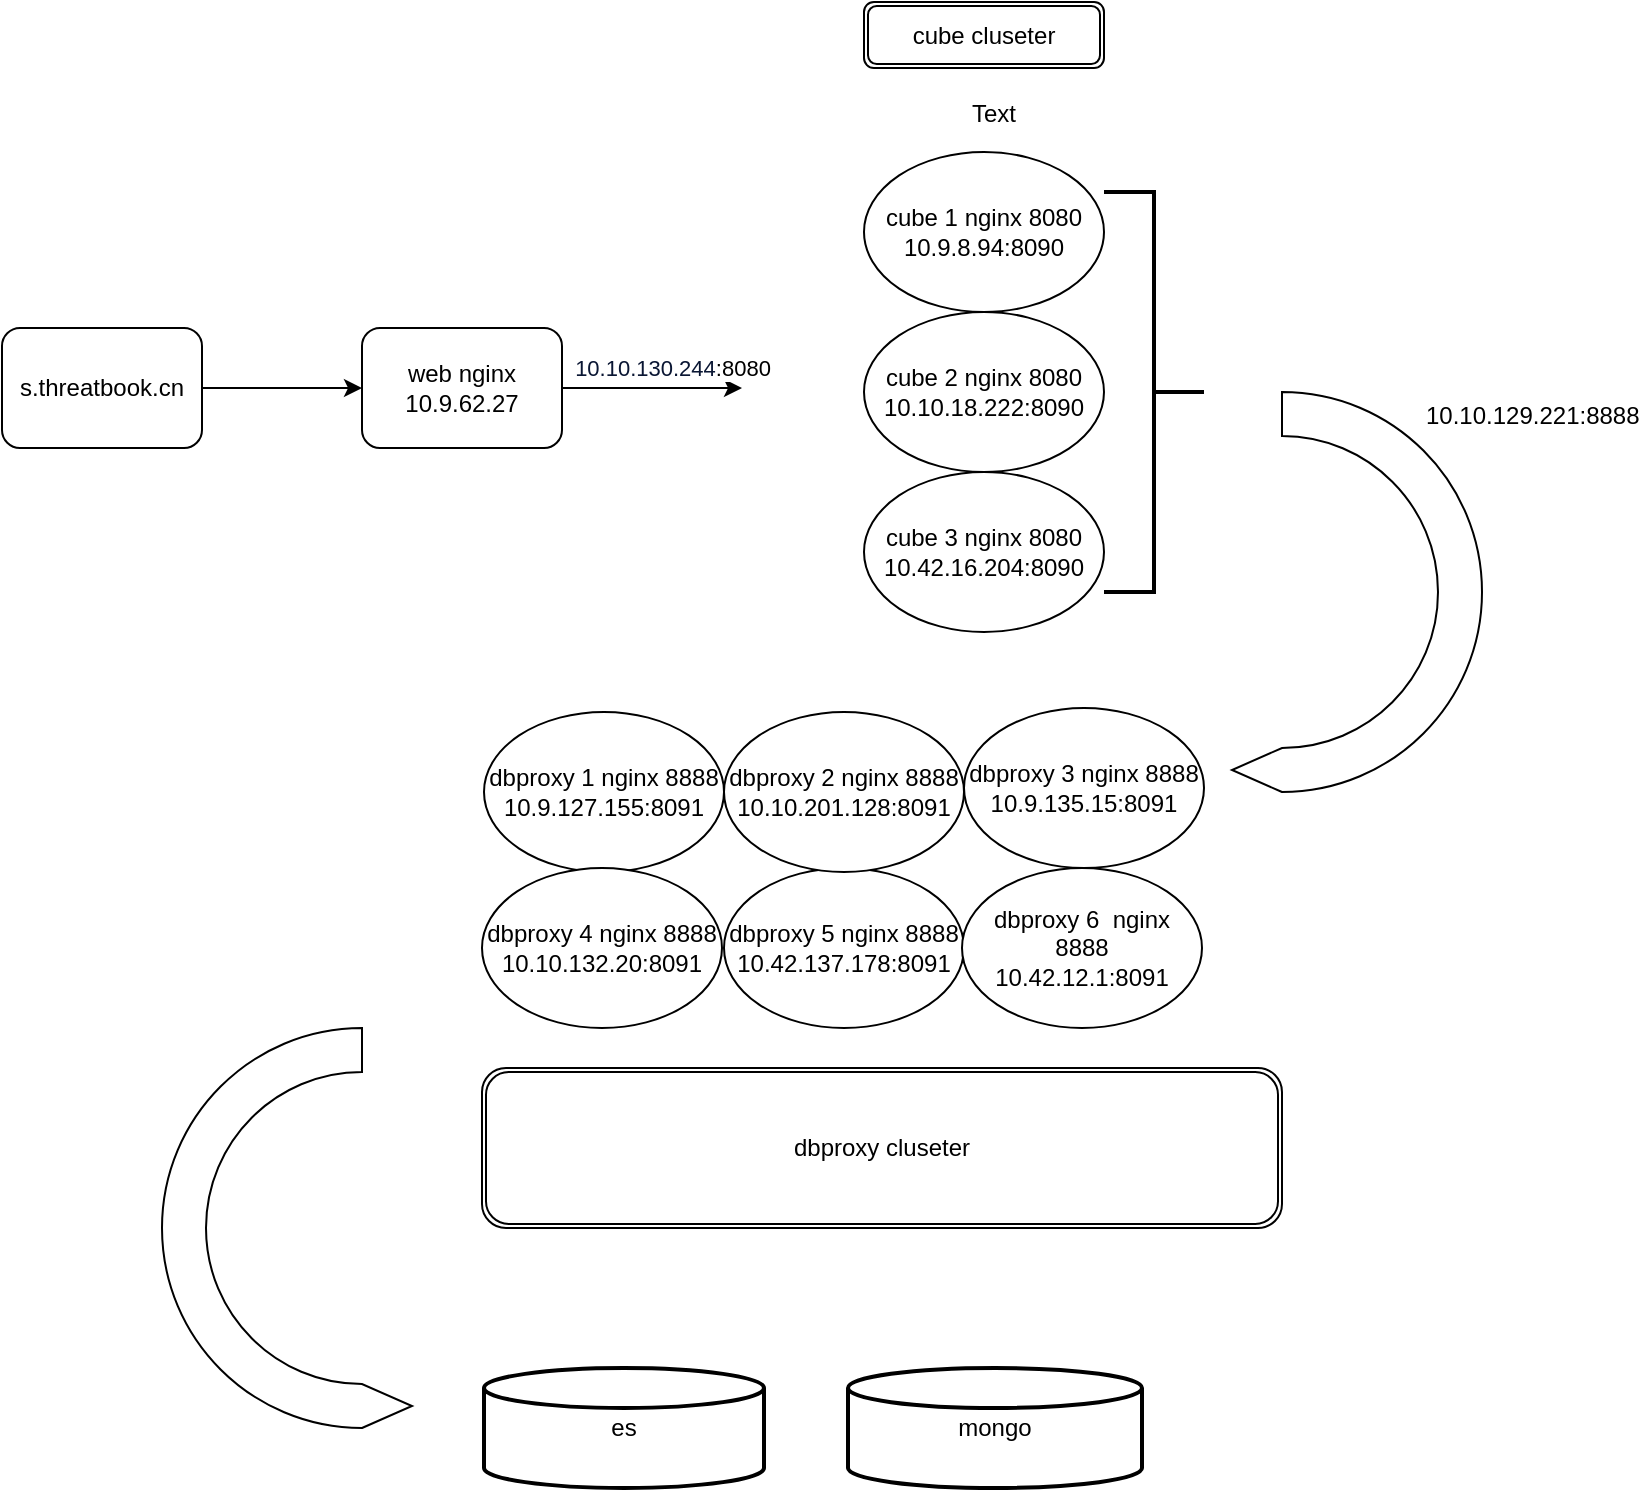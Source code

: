 <mxfile pages="2" version="11.2.3" type="github"><diagram id="IzFHnqM-0DNAe2zAP_kh" name="Page-1"><mxGraphModel dx="949" dy="713" grid="1" gridSize="10" guides="1" tooltips="1" connect="1" arrows="1" fold="1" page="1" pageScale="1" pageWidth="827" pageHeight="1169" math="0" shadow="0"><root><mxCell id="0"/><mxCell id="1" parent="0"/><mxCell id="N-NhKdZA7RdwQry1XO24-12" value="" style="edgeStyle=orthogonalEdgeStyle;rounded=0;orthogonalLoop=1;jettySize=auto;html=1;" parent="1" source="N-NhKdZA7RdwQry1XO24-1" target="N-NhKdZA7RdwQry1XO24-11" edge="1"><mxGeometry relative="1" as="geometry"/></mxCell><mxCell id="N-NhKdZA7RdwQry1XO24-1" value="s.threatbook.cn" style="rounded=1;whiteSpace=wrap;html=1;" parent="1" vertex="1"><mxGeometry x="10" y="270" width="100" height="60" as="geometry"/></mxCell><mxCell id="N-NhKdZA7RdwQry1XO24-11" value="web nginx&lt;br&gt;10.9.62.27&lt;br&gt; " style="rounded=1;whiteSpace=wrap;html=1;" parent="1" vertex="1"><mxGeometry x="190" y="270" width="100" height="60" as="geometry"/></mxCell><mxCell id="N-NhKdZA7RdwQry1XO24-23" value="cube 2 nginx 8080&lt;br&gt;10.10.18.222:8090" style="ellipse;whiteSpace=wrap;html=1;" parent="1" vertex="1"><mxGeometry x="441" y="262" width="120" height="80" as="geometry"/></mxCell><mxCell id="N-NhKdZA7RdwQry1XO24-24" value="cube 1 nginx 8080&lt;br&gt;10.9.8.94:8090" style="ellipse;whiteSpace=wrap;html=1;" parent="1" vertex="1"><mxGeometry x="441" y="182" width="120" height="80" as="geometry"/></mxCell><mxCell id="N-NhKdZA7RdwQry1XO24-25" value="dbproxy 5 nginx 8888&lt;br&gt;10.42.137.178:8091" style="ellipse;whiteSpace=wrap;html=1;" parent="1" vertex="1"><mxGeometry x="371" y="540" width="120" height="80" as="geometry"/></mxCell><mxCell id="N-NhKdZA7RdwQry1XO24-30" value="" style="strokeWidth=2;html=1;shape=mxgraph.flowchart.annotation_2;align=left;pointerEvents=1;rotation=180;" parent="1" vertex="1"><mxGeometry x="561" y="202" width="50" height="200" as="geometry"/></mxCell><mxCell id="N-NhKdZA7RdwQry1XO24-32" value="" style="html=1;shadow=0;dashed=0;align=center;verticalAlign=middle;shape=mxgraph.arrows2.uTurnArrow;dy=11;arrowHead=22;dx2=25;rotation=180;" parent="1" vertex="1"><mxGeometry x="650" y="302" width="100" height="200" as="geometry"/></mxCell><mxCell id="N-NhKdZA7RdwQry1XO24-14" value="&lt;span style=&quot;color: rgb(10 , 22 , 51)&quot;&gt;10.10.130.244&lt;/span&gt;:8080" style="edgeStyle=orthogonalEdgeStyle;rounded=0;orthogonalLoop=1;jettySize=auto;html=1;" parent="1" source="N-NhKdZA7RdwQry1XO24-11" edge="1"><mxGeometry x="0.25" y="10" relative="1" as="geometry"><mxPoint x="380" y="300" as="targetPoint"/><mxPoint x="-1" as="offset"/></mxGeometry></mxCell><mxCell id="N-NhKdZA7RdwQry1XO24-35" value="Text" style="text;html=1;resizable=0;points=[];autosize=1;align=left;verticalAlign=top;spacingTop=-4;" parent="1" vertex="1"><mxGeometry x="493" y="153" width="40" height="20" as="geometry"/></mxCell><mxCell id="N-NhKdZA7RdwQry1XO24-36" value="cube cluseter" style="shape=ext;double=1;rounded=1;whiteSpace=wrap;html=1;" parent="1" vertex="1"><mxGeometry x="441" y="107" width="120" height="33" as="geometry"/></mxCell><mxCell id="N-NhKdZA7RdwQry1XO24-37" value="dbproxy 1 nginx 8888&lt;br&gt;10.9.127.155:8091" style="ellipse;whiteSpace=wrap;html=1;" parent="1" vertex="1"><mxGeometry x="251" y="462" width="120" height="80" as="geometry"/></mxCell><mxCell id="N-NhKdZA7RdwQry1XO24-38" value="dbproxy 4 nginx 8888&lt;br&gt;10.10.132.20:8091" style="ellipse;whiteSpace=wrap;html=1;" parent="1" vertex="1"><mxGeometry x="250" y="540" width="120" height="80" as="geometry"/></mxCell><mxCell id="N-NhKdZA7RdwQry1XO24-39" value="dbproxy 3 nginx 8888&lt;br&gt;10.9.135.15:8091" style="ellipse;whiteSpace=wrap;html=1;" parent="1" vertex="1"><mxGeometry x="491" y="460" width="120" height="80" as="geometry"/></mxCell><mxCell id="N-NhKdZA7RdwQry1XO24-40" value="dbproxy 2 nginx 8888&lt;br&gt;10.10.201.128:8091" style="ellipse;whiteSpace=wrap;html=1;" parent="1" vertex="1"><mxGeometry x="371" y="462" width="120" height="80" as="geometry"/></mxCell><mxCell id="N-NhKdZA7RdwQry1XO24-41" value="dbproxy 6&amp;nbsp; nginx 8888&lt;br&gt;10.42.12.1:8091" style="ellipse;whiteSpace=wrap;html=1;" parent="1" vertex="1"><mxGeometry x="490" y="540" width="120" height="80" as="geometry"/></mxCell><mxCell id="N-NhKdZA7RdwQry1XO24-42" value="cube 3 nginx 8080&lt;br&gt;10.42.16.204:8090" style="ellipse;whiteSpace=wrap;html=1;" parent="1" vertex="1"><mxGeometry x="441" y="342" width="120" height="80" as="geometry"/></mxCell><mxCell id="N-NhKdZA7RdwQry1XO24-43" value="dbproxy cluseter" style="shape=ext;double=1;rounded=1;whiteSpace=wrap;html=1;" parent="1" vertex="1"><mxGeometry x="250" y="640" width="400" height="80" as="geometry"/></mxCell><mxCell id="N-NhKdZA7RdwQry1XO24-44" value="10.10.129.221:8888" style="text;html=1;" parent="1" vertex="1"><mxGeometry x="720" y="300" width="100" height="30" as="geometry"/></mxCell><mxCell id="N-NhKdZA7RdwQry1XO24-47" value="" style="html=1;shadow=0;dashed=0;align=center;verticalAlign=middle;shape=mxgraph.arrows2.uTurnArrow;dy=11;arrowHead=22;dx2=25;rotation=180;direction=east;flipH=1;flipV=0;" parent="1" vertex="1"><mxGeometry x="90" y="620" width="100" height="200" as="geometry"/></mxCell><mxCell id="N-NhKdZA7RdwQry1XO24-48" value="mongo" style="strokeWidth=2;html=1;shape=mxgraph.flowchart.database;whiteSpace=wrap;" parent="1" vertex="1"><mxGeometry x="433" y="790" width="147" height="60" as="geometry"/></mxCell><mxCell id="N-NhKdZA7RdwQry1XO24-51" value="es" style="strokeWidth=2;html=1;shape=mxgraph.flowchart.database;whiteSpace=wrap;" parent="1" vertex="1"><mxGeometry x="251" y="790" width="140" height="60" as="geometry"/></mxCell></root></mxGraphModel></diagram><diagram id="xjJ7sQ98I4Iad21G4miW" name="Page-2"><mxGraphModel dx="948" dy="713" grid="1" gridSize="10" guides="1" tooltips="1" connect="1" arrows="1" fold="1" page="1" pageScale="1" pageWidth="827" pageHeight="1169" math="0" shadow="0"><root><mxCell id="VVqfxpSDYTQEz4t2Ot_k-0"/><mxCell id="VVqfxpSDYTQEz4t2Ot_k-1" parent="VVqfxpSDYTQEz4t2Ot_k-0"/></root></mxGraphModel></diagram></mxfile>